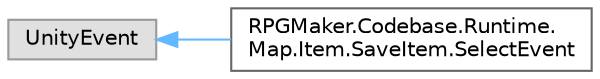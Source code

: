 digraph "クラス階層図"
{
 // LATEX_PDF_SIZE
  bgcolor="transparent";
  edge [fontname=Helvetica,fontsize=10,labelfontname=Helvetica,labelfontsize=10];
  node [fontname=Helvetica,fontsize=10,shape=box,height=0.2,width=0.4];
  rankdir="LR";
  Node0 [id="Node000000",label="UnityEvent",height=0.2,width=0.4,color="grey60", fillcolor="#E0E0E0", style="filled",tooltip=" "];
  Node0 -> Node1 [id="edge934_Node000000_Node000001",dir="back",color="steelblue1",style="solid",tooltip=" "];
  Node1 [id="Node000001",label="RPGMaker.Codebase.Runtime.\lMap.Item.SaveItem.SelectEvent",height=0.2,width=0.4,color="grey40", fillcolor="white", style="filled",URL="$d1/de6/class_r_p_g_maker_1_1_codebase_1_1_runtime_1_1_map_1_1_item_1_1_save_item_1_1_select_event.html",tooltip="😁 イベント選択"];
}
